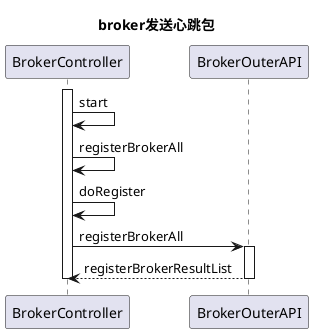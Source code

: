 @startuml
title broker发送心跳包
activate BrokerController

BrokerController -> BrokerController : start
BrokerController -> BrokerController : registerBrokerAll
BrokerController -> BrokerController : doRegister
BrokerController -> BrokerOuterAPI : registerBrokerAll

activate BrokerOuterAPI

BrokerOuterAPI --> BrokerController : registerBrokerResultList

deactivate BrokerOuterAPI
deactivate BrokerController
@enduml